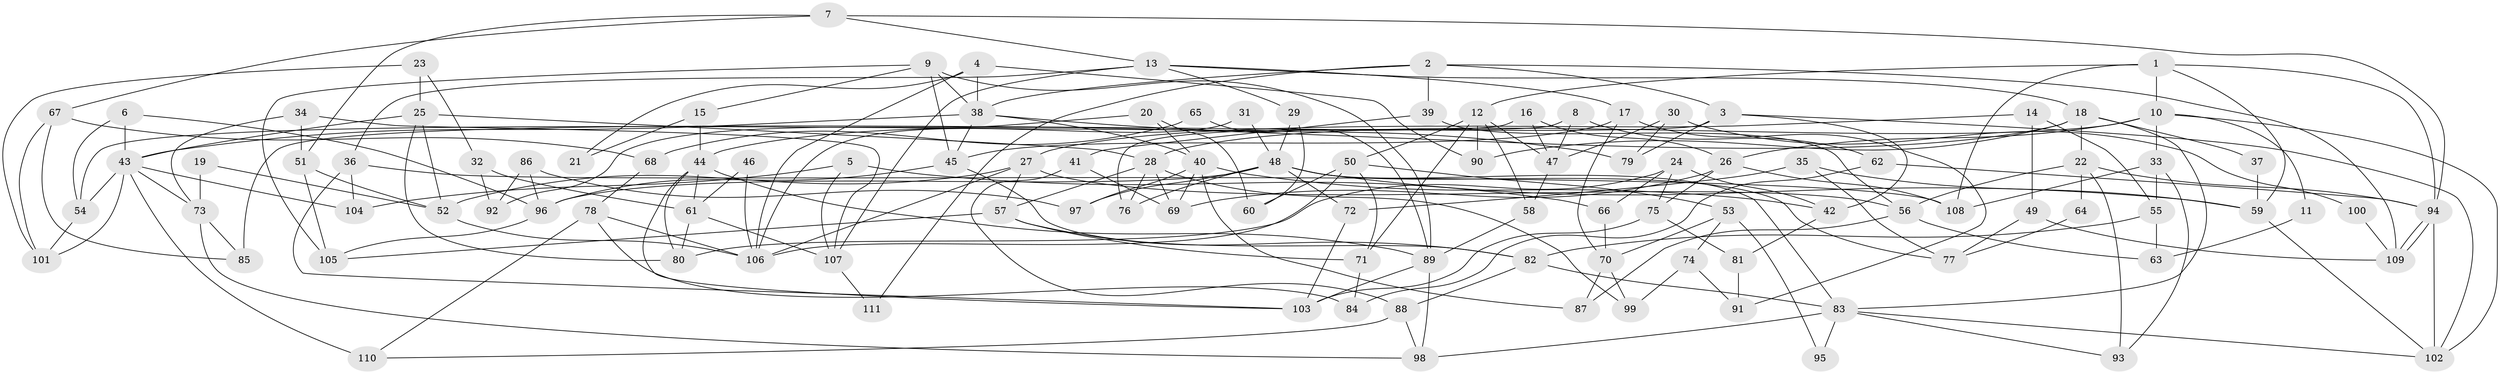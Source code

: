 // Generated by graph-tools (version 1.1) at 2025/49/03/09/25 04:49:41]
// undirected, 111 vertices, 222 edges
graph export_dot {
graph [start="1"]
  node [color=gray90,style=filled];
  1;
  2;
  3;
  4;
  5;
  6;
  7;
  8;
  9;
  10;
  11;
  12;
  13;
  14;
  15;
  16;
  17;
  18;
  19;
  20;
  21;
  22;
  23;
  24;
  25;
  26;
  27;
  28;
  29;
  30;
  31;
  32;
  33;
  34;
  35;
  36;
  37;
  38;
  39;
  40;
  41;
  42;
  43;
  44;
  45;
  46;
  47;
  48;
  49;
  50;
  51;
  52;
  53;
  54;
  55;
  56;
  57;
  58;
  59;
  60;
  61;
  62;
  63;
  64;
  65;
  66;
  67;
  68;
  69;
  70;
  71;
  72;
  73;
  74;
  75;
  76;
  77;
  78;
  79;
  80;
  81;
  82;
  83;
  84;
  85;
  86;
  87;
  88;
  89;
  90;
  91;
  92;
  93;
  94;
  95;
  96;
  97;
  98;
  99;
  100;
  101;
  102;
  103;
  104;
  105;
  106;
  107;
  108;
  109;
  110;
  111;
  1 -- 12;
  1 -- 10;
  1 -- 59;
  1 -- 94;
  1 -- 108;
  2 -- 39;
  2 -- 38;
  2 -- 3;
  2 -- 109;
  2 -- 111;
  3 -- 85;
  3 -- 42;
  3 -- 79;
  3 -- 102;
  4 -- 106;
  4 -- 38;
  4 -- 21;
  4 -- 90;
  5 -- 66;
  5 -- 104;
  5 -- 107;
  6 -- 43;
  6 -- 96;
  6 -- 54;
  7 -- 94;
  7 -- 13;
  7 -- 51;
  7 -- 67;
  8 -- 62;
  8 -- 76;
  8 -- 47;
  9 -- 45;
  9 -- 105;
  9 -- 15;
  9 -- 38;
  9 -- 89;
  10 -- 26;
  10 -- 102;
  10 -- 11;
  10 -- 28;
  10 -- 33;
  11 -- 63;
  12 -- 90;
  12 -- 58;
  12 -- 47;
  12 -- 50;
  12 -- 71;
  13 -- 18;
  13 -- 36;
  13 -- 17;
  13 -- 29;
  13 -- 107;
  14 -- 49;
  14 -- 55;
  14 -- 27;
  15 -- 44;
  15 -- 21;
  16 -- 54;
  16 -- 47;
  16 -- 26;
  17 -- 70;
  17 -- 45;
  17 -- 91;
  18 -- 83;
  18 -- 44;
  18 -- 22;
  18 -- 37;
  18 -- 90;
  19 -- 73;
  19 -- 52;
  20 -- 40;
  20 -- 60;
  20 -- 92;
  22 -- 94;
  22 -- 56;
  22 -- 64;
  22 -- 93;
  23 -- 32;
  23 -- 101;
  23 -- 25;
  24 -- 42;
  24 -- 75;
  24 -- 66;
  24 -- 80;
  25 -- 52;
  25 -- 28;
  25 -- 43;
  25 -- 80;
  26 -- 108;
  26 -- 69;
  26 -- 75;
  27 -- 57;
  27 -- 52;
  27 -- 56;
  27 -- 106;
  28 -- 57;
  28 -- 69;
  28 -- 76;
  28 -- 99;
  29 -- 48;
  29 -- 60;
  30 -- 79;
  30 -- 47;
  30 -- 100;
  31 -- 106;
  31 -- 48;
  32 -- 92;
  32 -- 61;
  33 -- 93;
  33 -- 55;
  33 -- 108;
  34 -- 51;
  34 -- 107;
  34 -- 73;
  35 -- 72;
  35 -- 59;
  35 -- 77;
  36 -- 103;
  36 -- 108;
  36 -- 104;
  37 -- 59;
  38 -- 45;
  38 -- 40;
  38 -- 43;
  38 -- 79;
  39 -- 56;
  39 -- 41;
  40 -- 69;
  40 -- 42;
  40 -- 87;
  40 -- 97;
  41 -- 69;
  41 -- 88;
  42 -- 81;
  43 -- 54;
  43 -- 73;
  43 -- 101;
  43 -- 104;
  43 -- 110;
  44 -- 61;
  44 -- 80;
  44 -- 89;
  44 -- 103;
  45 -- 82;
  45 -- 96;
  46 -- 61;
  46 -- 106;
  47 -- 58;
  48 -- 59;
  48 -- 83;
  48 -- 72;
  48 -- 76;
  48 -- 77;
  48 -- 96;
  48 -- 97;
  49 -- 109;
  49 -- 77;
  50 -- 71;
  50 -- 53;
  50 -- 60;
  50 -- 106;
  51 -- 52;
  51 -- 105;
  52 -- 106;
  53 -- 74;
  53 -- 70;
  53 -- 95;
  54 -- 101;
  55 -- 82;
  55 -- 63;
  56 -- 63;
  56 -- 87;
  57 -- 105;
  57 -- 71;
  57 -- 82;
  58 -- 89;
  59 -- 102;
  61 -- 80;
  61 -- 107;
  62 -- 94;
  62 -- 84;
  64 -- 77;
  65 -- 89;
  65 -- 68;
  66 -- 70;
  67 -- 101;
  67 -- 68;
  67 -- 85;
  68 -- 78;
  70 -- 87;
  70 -- 99;
  71 -- 84;
  72 -- 103;
  73 -- 85;
  73 -- 98;
  74 -- 91;
  74 -- 99;
  75 -- 103;
  75 -- 81;
  78 -- 106;
  78 -- 110;
  78 -- 84;
  81 -- 91;
  82 -- 83;
  82 -- 88;
  83 -- 98;
  83 -- 102;
  83 -- 93;
  83 -- 95;
  86 -- 97;
  86 -- 96;
  86 -- 92;
  88 -- 98;
  88 -- 110;
  89 -- 98;
  89 -- 103;
  94 -- 109;
  94 -- 109;
  94 -- 102;
  96 -- 105;
  100 -- 109;
  107 -- 111;
}
